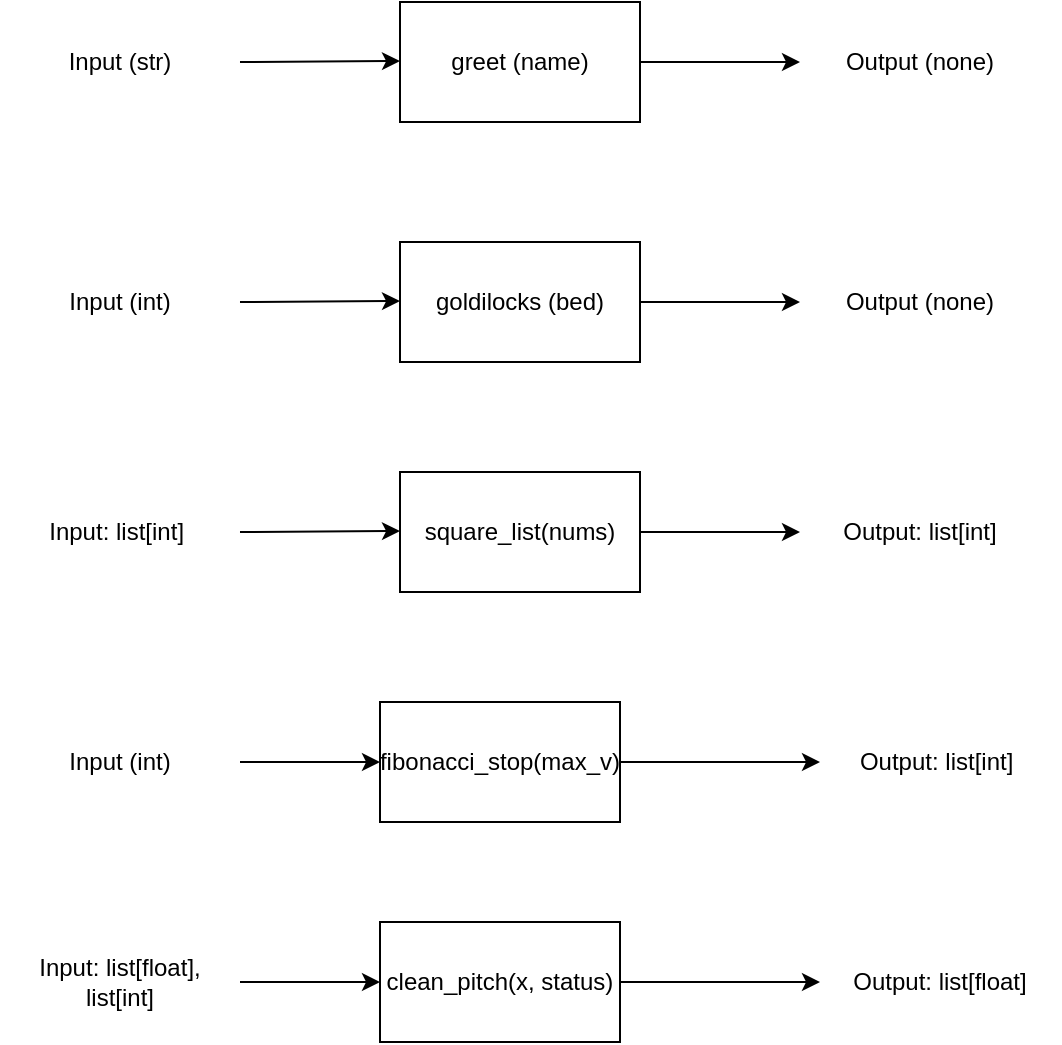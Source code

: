 <mxfile>
    <diagram id="2KkD0CgObBjZfUWfNvDN" name="Page-1">
        <mxGraphModel dx="736" dy="395" grid="1" gridSize="10" guides="1" tooltips="1" connect="1" arrows="1" fold="1" page="1" pageScale="1" pageWidth="827" pageHeight="1169" math="0" shadow="0">
            <root>
                <mxCell id="0"/>
                <mxCell id="1" parent="0"/>
                <mxCell id="10" value="" style="edgeStyle=none;html=1;" edge="1" parent="1" source="2" target="9">
                    <mxGeometry relative="1" as="geometry"/>
                </mxCell>
                <mxCell id="2" value="greet (name)" style="rounded=0;whiteSpace=wrap;html=1;" vertex="1" parent="1">
                    <mxGeometry x="260" y="290" width="120" height="60" as="geometry"/>
                </mxCell>
                <mxCell id="3" value="Input (str)" style="whiteSpace=wrap;html=1;rounded=0;strokeColor=none;" vertex="1" parent="1">
                    <mxGeometry x="60" y="290" width="120" height="60" as="geometry"/>
                </mxCell>
                <mxCell id="5" value="" style="edgeStyle=none;orthogonalLoop=1;jettySize=auto;html=1;exitX=1;exitY=0.5;exitDx=0;exitDy=0;" edge="1" parent="1" source="3">
                    <mxGeometry width="100" relative="1" as="geometry">
                        <mxPoint x="190" y="320" as="sourcePoint"/>
                        <mxPoint x="260" y="319.5" as="targetPoint"/>
                        <Array as="points"/>
                    </mxGeometry>
                </mxCell>
                <mxCell id="9" value="Output (none)" style="whiteSpace=wrap;html=1;rounded=0;strokeColor=none;" vertex="1" parent="1">
                    <mxGeometry x="460" y="290" width="120" height="60" as="geometry"/>
                </mxCell>
                <mxCell id="11" value="" style="edgeStyle=none;html=1;" edge="1" parent="1" source="12" target="15">
                    <mxGeometry relative="1" as="geometry"/>
                </mxCell>
                <mxCell id="12" value="goldilocks (bed)" style="rounded=0;whiteSpace=wrap;html=1;" vertex="1" parent="1">
                    <mxGeometry x="260" y="410" width="120" height="60" as="geometry"/>
                </mxCell>
                <mxCell id="13" value="Input (int)" style="whiteSpace=wrap;html=1;rounded=0;strokeColor=none;" vertex="1" parent="1">
                    <mxGeometry x="60" y="410" width="120" height="60" as="geometry"/>
                </mxCell>
                <mxCell id="14" value="" style="edgeStyle=none;orthogonalLoop=1;jettySize=auto;html=1;exitX=1;exitY=0.5;exitDx=0;exitDy=0;" edge="1" parent="1" source="13">
                    <mxGeometry width="100" relative="1" as="geometry">
                        <mxPoint x="190" y="440" as="sourcePoint"/>
                        <mxPoint x="260" y="439.5" as="targetPoint"/>
                        <Array as="points"/>
                    </mxGeometry>
                </mxCell>
                <mxCell id="15" value="Output (none)" style="whiteSpace=wrap;html=1;rounded=0;strokeColor=none;" vertex="1" parent="1">
                    <mxGeometry x="460" y="410" width="120" height="60" as="geometry"/>
                </mxCell>
                <mxCell id="16" value="" style="edgeStyle=none;html=1;" edge="1" parent="1" source="17" target="20">
                    <mxGeometry relative="1" as="geometry"/>
                </mxCell>
                <mxCell id="17" value="fibonacci_stop(max_v)" style="rounded=0;whiteSpace=wrap;html=1;" vertex="1" parent="1">
                    <mxGeometry x="250" y="640" width="120" height="60" as="geometry"/>
                </mxCell>
                <mxCell id="18" value="Input (int)" style="whiteSpace=wrap;html=1;rounded=0;strokeColor=none;" vertex="1" parent="1">
                    <mxGeometry x="60" y="640" width="120" height="60" as="geometry"/>
                </mxCell>
                <mxCell id="19" value="" style="edgeStyle=none;orthogonalLoop=1;jettySize=auto;html=1;exitX=1;exitY=0.5;exitDx=0;exitDy=0;entryX=0;entryY=0.5;entryDx=0;entryDy=0;" edge="1" parent="1" source="18" target="17">
                    <mxGeometry width="100" relative="1" as="geometry">
                        <mxPoint x="200" y="450" as="sourcePoint"/>
                        <mxPoint x="270" y="449.5" as="targetPoint"/>
                        <Array as="points">
                            <mxPoint x="240" y="670"/>
                        </Array>
                    </mxGeometry>
                </mxCell>
                <mxCell id="20" value="Output: list[&lt;span class=&quot;hljs-type&quot;&gt;int&lt;/span&gt;]&amp;nbsp;" style="whiteSpace=wrap;html=1;rounded=0;strokeColor=none;" vertex="1" parent="1">
                    <mxGeometry x="470" y="640" width="120" height="60" as="geometry"/>
                </mxCell>
                <mxCell id="21" value="" style="edgeStyle=none;html=1;" edge="1" source="22" target="25" parent="1">
                    <mxGeometry relative="1" as="geometry"/>
                </mxCell>
                <mxCell id="22" value="square_list(nums)" style="rounded=0;whiteSpace=wrap;html=1;" vertex="1" parent="1">
                    <mxGeometry x="260" y="525" width="120" height="60" as="geometry"/>
                </mxCell>
                <mxCell id="23" value="&lt;span class=&quot;hljs-keyword&quot;&gt;Input&lt;/span&gt;: list[&lt;span class=&quot;hljs-type&quot;&gt;int&lt;/span&gt;]&amp;nbsp;" style="whiteSpace=wrap;html=1;rounded=0;strokeColor=none;" vertex="1" parent="1">
                    <mxGeometry x="60" y="525" width="120" height="60" as="geometry"/>
                </mxCell>
                <mxCell id="24" value="" style="edgeStyle=none;orthogonalLoop=1;jettySize=auto;html=1;exitX=1;exitY=0.5;exitDx=0;exitDy=0;" edge="1" source="23" parent="1">
                    <mxGeometry width="100" relative="1" as="geometry">
                        <mxPoint x="190" y="555" as="sourcePoint"/>
                        <mxPoint x="260" y="554.5" as="targetPoint"/>
                        <Array as="points"/>
                    </mxGeometry>
                </mxCell>
                <mxCell id="25" value="Output: list[&lt;span class=&quot;hljs-type&quot;&gt;int&lt;/span&gt;]" style="whiteSpace=wrap;html=1;rounded=0;strokeColor=none;" vertex="1" parent="1">
                    <mxGeometry x="460" y="525" width="120" height="60" as="geometry"/>
                </mxCell>
                <mxCell id="32" value="" style="edgeStyle=none;html=1;" edge="1" source="33" target="36" parent="1">
                    <mxGeometry relative="1" as="geometry"/>
                </mxCell>
                <mxCell id="33" value="clean_pitch(x, status)" style="rounded=0;whiteSpace=wrap;html=1;" vertex="1" parent="1">
                    <mxGeometry x="250" y="750" width="120" height="60" as="geometry"/>
                </mxCell>
                <mxCell id="34" value="&lt;span class=&quot;hljs-keyword&quot;&gt;Input&lt;/span&gt;: list[&lt;span class=&quot;hljs-type&quot;&gt;float&lt;/span&gt;], list[&lt;span class=&quot;hljs-type&quot;&gt;int&lt;/span&gt;]" style="whiteSpace=wrap;html=1;rounded=0;strokeColor=none;" vertex="1" parent="1">
                    <mxGeometry x="60" y="750" width="120" height="60" as="geometry"/>
                </mxCell>
                <mxCell id="35" value="" style="edgeStyle=none;orthogonalLoop=1;jettySize=auto;html=1;exitX=1;exitY=0.5;exitDx=0;exitDy=0;entryX=0;entryY=0.5;entryDx=0;entryDy=0;" edge="1" source="34" target="33" parent="1">
                    <mxGeometry width="100" relative="1" as="geometry">
                        <mxPoint x="200" y="560" as="sourcePoint"/>
                        <mxPoint x="270" y="559.5" as="targetPoint"/>
                        <Array as="points">
                            <mxPoint x="240" y="780"/>
                        </Array>
                    </mxGeometry>
                </mxCell>
                <mxCell id="36" value="Output: list[&lt;span class=&quot;hljs-type&quot;&gt;float&lt;/span&gt;]" style="whiteSpace=wrap;html=1;rounded=0;strokeColor=none;" vertex="1" parent="1">
                    <mxGeometry x="470" y="750" width="120" height="60" as="geometry"/>
                </mxCell>
            </root>
        </mxGraphModel>
    </diagram>
</mxfile>